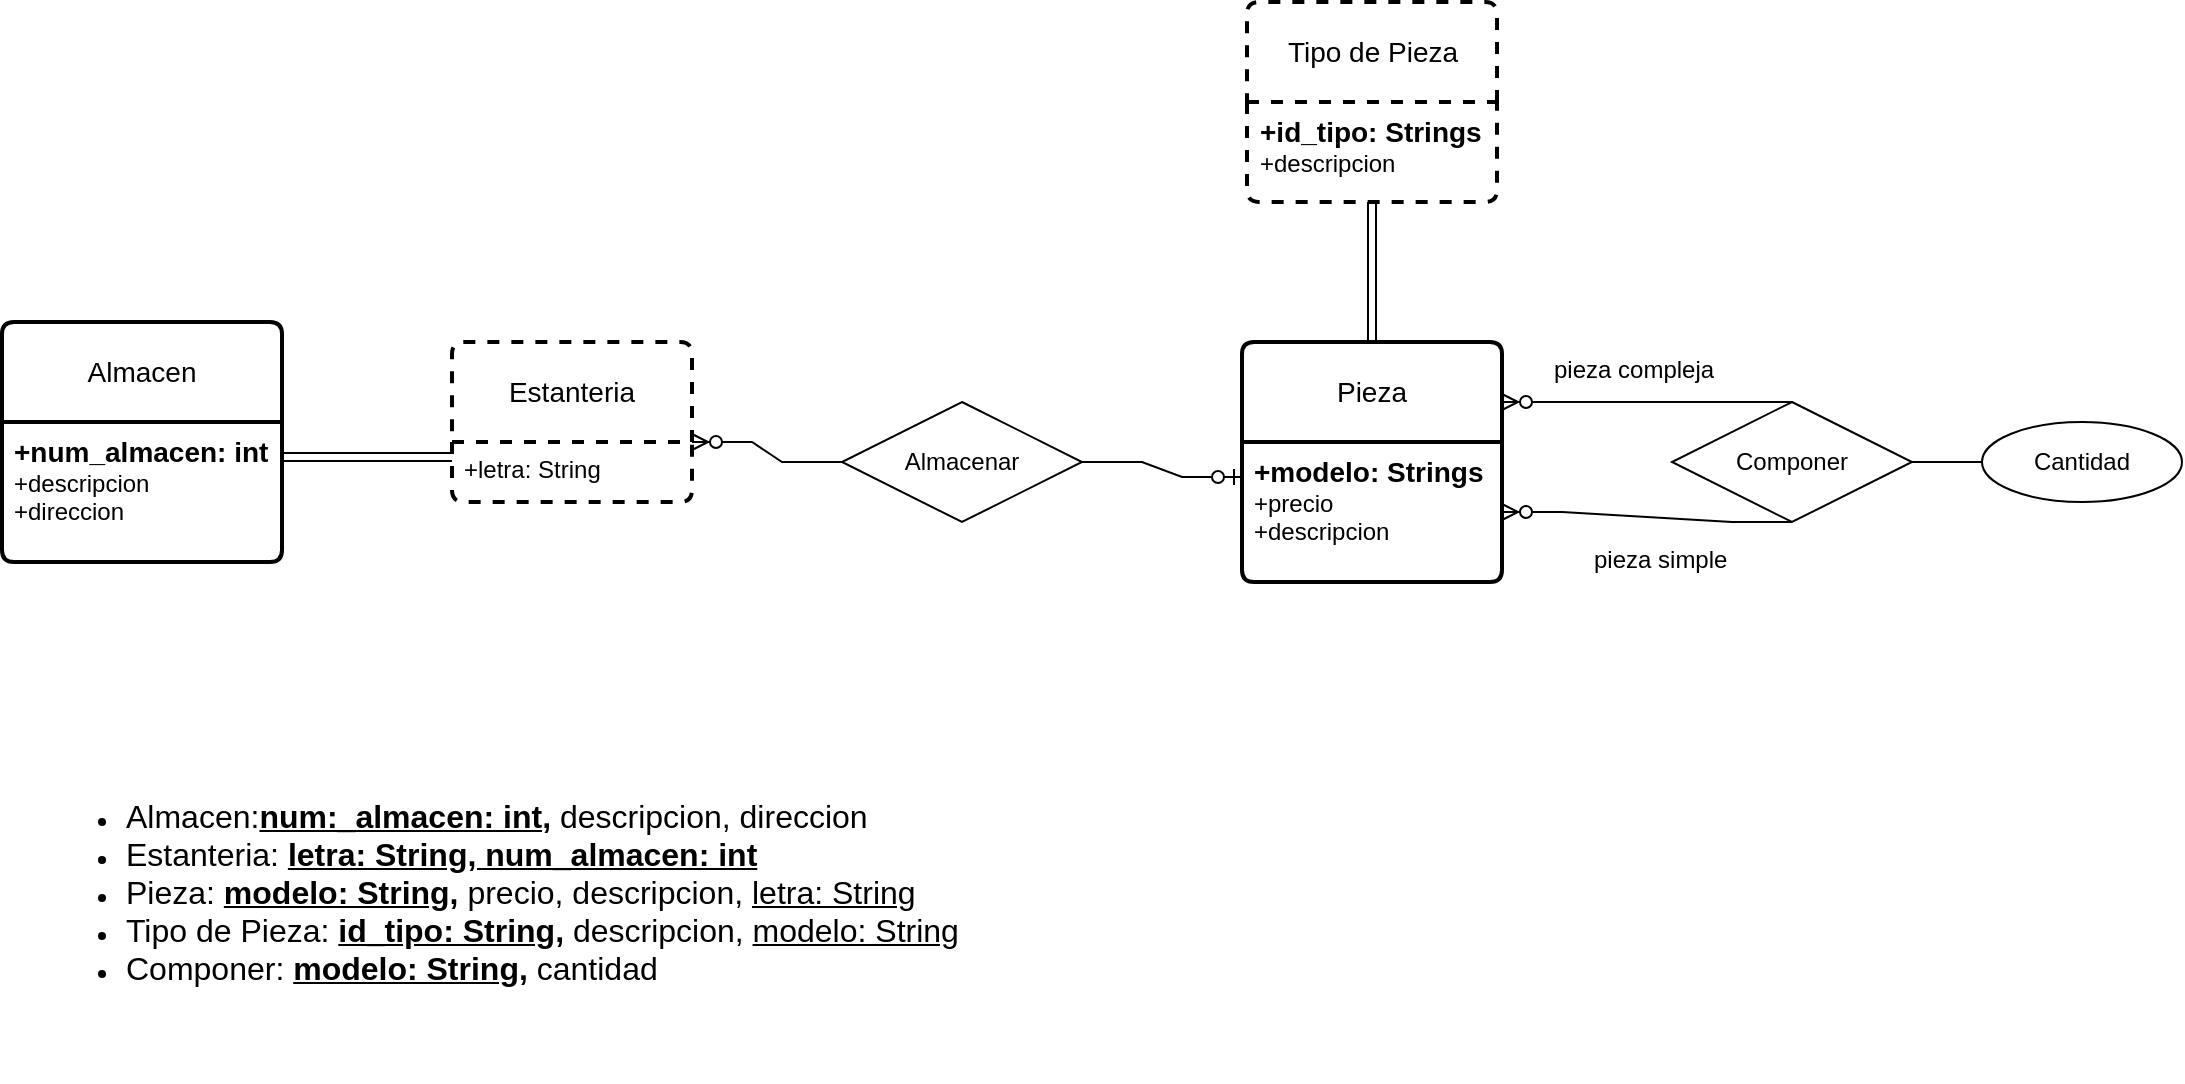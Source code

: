 <mxfile version="22.0.4" type="github">
  <diagram id="R2lEEEUBdFMjLlhIrx00" name="Page-1">
    <mxGraphModel dx="2870" dy="783" grid="1" gridSize="10" guides="1" tooltips="1" connect="1" arrows="1" fold="1" page="1" pageScale="1" pageWidth="850" pageHeight="1100" math="0" shadow="0" extFonts="Permanent Marker^https://fonts.googleapis.com/css?family=Permanent+Marker">
      <root>
        <mxCell id="0" />
        <mxCell id="1" parent="0" />
        <mxCell id="CkNiLpnLs1v-qGP9SVCa-1" value="Tipo de Pieza" style="swimlane;childLayout=stackLayout;horizontal=1;startSize=50;horizontalStack=0;rounded=1;fontSize=14;fontStyle=0;strokeWidth=2;resizeParent=0;resizeLast=1;shadow=0;dashed=1;align=center;arcSize=4;whiteSpace=wrap;html=1;" parent="1" vertex="1">
          <mxGeometry x="172.5" y="270" width="125" height="100" as="geometry" />
        </mxCell>
        <mxCell id="CkNiLpnLs1v-qGP9SVCa-2" value="&lt;font style=&quot;font-size: 14px;&quot;&gt;&lt;b&gt;+id_tipo: Strings&lt;br&gt;&lt;/b&gt;&lt;/font&gt;+descripcion" style="align=left;strokeColor=none;fillColor=none;spacingLeft=4;fontSize=12;verticalAlign=top;resizable=0;rotatable=0;part=1;html=1;" parent="CkNiLpnLs1v-qGP9SVCa-1" vertex="1">
          <mxGeometry y="50" width="125" height="50" as="geometry" />
        </mxCell>
        <mxCell id="KpDHvRkdpocZH4DY-AaO-1" value="Pieza" style="swimlane;childLayout=stackLayout;horizontal=1;startSize=50;horizontalStack=0;rounded=1;fontSize=14;fontStyle=0;strokeWidth=2;resizeParent=0;resizeLast=1;shadow=0;dashed=0;align=center;arcSize=4;whiteSpace=wrap;html=1;" parent="1" vertex="1">
          <mxGeometry x="170" y="440" width="130" height="120" as="geometry" />
        </mxCell>
        <mxCell id="KpDHvRkdpocZH4DY-AaO-2" value="&lt;font style=&quot;font-size: 14px;&quot;&gt;&lt;b&gt;+modelo: Strings&lt;br&gt;&lt;/b&gt;&lt;/font&gt;+precio&lt;br&gt;+descripcion" style="align=left;strokeColor=none;fillColor=none;spacingLeft=4;fontSize=12;verticalAlign=top;resizable=0;rotatable=0;part=1;html=1;" parent="KpDHvRkdpocZH4DY-AaO-1" vertex="1">
          <mxGeometry y="50" width="130" height="70" as="geometry" />
        </mxCell>
        <mxCell id="KpDHvRkdpocZH4DY-AaO-3" value="Estanteria" style="swimlane;childLayout=stackLayout;horizontal=1;startSize=50;horizontalStack=0;rounded=1;fontSize=14;fontStyle=0;strokeWidth=2;resizeParent=0;resizeLast=1;shadow=0;dashed=1;align=center;arcSize=4;whiteSpace=wrap;html=1;" parent="1" vertex="1">
          <mxGeometry x="-225" y="440" width="120" height="80" as="geometry" />
        </mxCell>
        <mxCell id="KpDHvRkdpocZH4DY-AaO-4" value="+letra: String" style="align=left;strokeColor=none;fillColor=none;spacingLeft=4;fontSize=12;verticalAlign=top;resizable=0;rotatable=0;part=1;html=1;" parent="KpDHvRkdpocZH4DY-AaO-3" vertex="1">
          <mxGeometry y="50" width="120" height="30" as="geometry" />
        </mxCell>
        <mxCell id="KpDHvRkdpocZH4DY-AaO-7" value="Componer" style="shape=rhombus;perimeter=rhombusPerimeter;whiteSpace=wrap;html=1;align=center;" parent="1" vertex="1">
          <mxGeometry x="385" y="470" width="120" height="60" as="geometry" />
        </mxCell>
        <mxCell id="KpDHvRkdpocZH4DY-AaO-8" value="Cantidad" style="ellipse;whiteSpace=wrap;html=1;align=center;" parent="1" vertex="1">
          <mxGeometry x="540" y="480" width="100" height="40" as="geometry" />
        </mxCell>
        <mxCell id="KpDHvRkdpocZH4DY-AaO-10" value="Almacenar" style="shape=rhombus;perimeter=rhombusPerimeter;whiteSpace=wrap;html=1;align=center;" parent="1" vertex="1">
          <mxGeometry x="-30" y="470" width="120" height="60" as="geometry" />
        </mxCell>
        <mxCell id="KpDHvRkdpocZH4DY-AaO-11" value="Almacen" style="swimlane;childLayout=stackLayout;horizontal=1;startSize=50;horizontalStack=0;rounded=1;fontSize=14;fontStyle=0;strokeWidth=2;resizeParent=0;resizeLast=1;shadow=0;dashed=0;align=center;arcSize=4;whiteSpace=wrap;html=1;" parent="1" vertex="1">
          <mxGeometry x="-450" y="430" width="140" height="120" as="geometry" />
        </mxCell>
        <mxCell id="KpDHvRkdpocZH4DY-AaO-12" value="&lt;font style=&quot;font-size: 14px;&quot;&gt;&lt;b&gt;+num_almacen: int&lt;br&gt;&lt;/b&gt;&lt;/font&gt;+descripcion&lt;br&gt;+direccion" style="align=left;strokeColor=none;fillColor=none;spacingLeft=4;fontSize=12;verticalAlign=top;resizable=0;rotatable=0;part=1;html=1;" parent="KpDHvRkdpocZH4DY-AaO-11" vertex="1">
          <mxGeometry y="50" width="140" height="70" as="geometry" />
        </mxCell>
        <mxCell id="KpDHvRkdpocZH4DY-AaO-13" value="" style="shape=link;html=1;rounded=0;exitX=0;exitY=0.25;exitDx=0;exitDy=0;entryX=1;entryY=0.25;entryDx=0;entryDy=0;" parent="1" source="KpDHvRkdpocZH4DY-AaO-4" target="KpDHvRkdpocZH4DY-AaO-12" edge="1">
          <mxGeometry width="100" relative="1" as="geometry">
            <mxPoint x="365" y="780" as="sourcePoint" />
            <mxPoint x="465" y="780" as="targetPoint" />
          </mxGeometry>
        </mxCell>
        <mxCell id="KpDHvRkdpocZH4DY-AaO-14" value="" style="edgeStyle=entityRelationEdgeStyle;fontSize=12;html=1;endArrow=ERzeroToOne;endFill=1;rounded=0;entryX=0;entryY=0.25;entryDx=0;entryDy=0;exitX=1;exitY=0.5;exitDx=0;exitDy=0;" parent="1" source="KpDHvRkdpocZH4DY-AaO-10" target="KpDHvRkdpocZH4DY-AaO-2" edge="1">
          <mxGeometry width="100" height="100" relative="1" as="geometry">
            <mxPoint x="-60" y="580" as="sourcePoint" />
            <mxPoint x="60" y="570" as="targetPoint" />
          </mxGeometry>
        </mxCell>
        <mxCell id="KpDHvRkdpocZH4DY-AaO-15" value="" style="edgeStyle=entityRelationEdgeStyle;fontSize=12;html=1;endArrow=ERzeroToMany;endFill=1;rounded=0;exitX=0;exitY=0.5;exitDx=0;exitDy=0;entryX=1;entryY=0;entryDx=0;entryDy=0;" parent="1" source="KpDHvRkdpocZH4DY-AaO-10" target="KpDHvRkdpocZH4DY-AaO-4" edge="1">
          <mxGeometry width="100" height="100" relative="1" as="geometry">
            <mxPoint x="130" y="525" as="sourcePoint" />
            <mxPoint x="430" y="530" as="targetPoint" />
          </mxGeometry>
        </mxCell>
        <mxCell id="KpDHvRkdpocZH4DY-AaO-16" value="" style="endArrow=none;html=1;rounded=0;entryX=0;entryY=0.5;entryDx=0;entryDy=0;exitX=1;exitY=0.5;exitDx=0;exitDy=0;" parent="1" source="KpDHvRkdpocZH4DY-AaO-7" target="KpDHvRkdpocZH4DY-AaO-8" edge="1">
          <mxGeometry relative="1" as="geometry">
            <mxPoint x="170" y="590" as="sourcePoint" />
            <mxPoint x="330" y="590" as="targetPoint" />
          </mxGeometry>
        </mxCell>
        <mxCell id="KpDHvRkdpocZH4DY-AaO-18" value="" style="edgeStyle=entityRelationEdgeStyle;fontSize=12;html=1;endArrow=ERzeroToMany;endFill=1;rounded=0;exitX=0.5;exitY=0;exitDx=0;exitDy=0;entryX=1;entryY=0.25;entryDx=0;entryDy=0;" parent="1" source="KpDHvRkdpocZH4DY-AaO-7" target="KpDHvRkdpocZH4DY-AaO-1" edge="1">
          <mxGeometry width="100" height="100" relative="1" as="geometry">
            <mxPoint x="300" y="470" as="sourcePoint" />
            <mxPoint x="490" y="440" as="targetPoint" />
          </mxGeometry>
        </mxCell>
        <mxCell id="KpDHvRkdpocZH4DY-AaO-20" value="pieza compleja" style="text;strokeColor=none;fillColor=none;spacingLeft=4;spacingRight=4;overflow=hidden;rotatable=0;points=[[0,0.5],[1,0.5]];portConstraint=eastwest;fontSize=12;whiteSpace=wrap;html=1;" parent="1" vertex="1">
          <mxGeometry x="320" y="440" width="110" height="30" as="geometry" />
        </mxCell>
        <mxCell id="KpDHvRkdpocZH4DY-AaO-21" value="" style="edgeStyle=entityRelationEdgeStyle;fontSize=12;html=1;endArrow=ERzeroToMany;endFill=1;rounded=0;entryX=1;entryY=0.5;entryDx=0;entryDy=0;exitX=0.5;exitY=1;exitDx=0;exitDy=0;" parent="1" source="KpDHvRkdpocZH4DY-AaO-7" target="KpDHvRkdpocZH4DY-AaO-2" edge="1">
          <mxGeometry width="100" height="100" relative="1" as="geometry">
            <mxPoint x="350" y="600" as="sourcePoint" />
            <mxPoint x="450" y="500" as="targetPoint" />
          </mxGeometry>
        </mxCell>
        <mxCell id="KpDHvRkdpocZH4DY-AaO-22" value="pieza simple" style="text;strokeColor=none;fillColor=none;spacingLeft=4;spacingRight=4;overflow=hidden;rotatable=0;points=[[0,0.5],[1,0.5]];portConstraint=eastwest;fontSize=12;whiteSpace=wrap;html=1;" parent="1" vertex="1">
          <mxGeometry x="340" y="535" width="110" height="30" as="geometry" />
        </mxCell>
        <mxCell id="KpDHvRkdpocZH4DY-AaO-23" value="" style="shape=link;html=1;rounded=0;exitX=0.5;exitY=1;exitDx=0;exitDy=0;entryX=0.5;entryY=0;entryDx=0;entryDy=0;" parent="1" source="CkNiLpnLs1v-qGP9SVCa-2" target="KpDHvRkdpocZH4DY-AaO-1" edge="1">
          <mxGeometry width="100" relative="1" as="geometry">
            <mxPoint x="340" y="790" as="sourcePoint" />
            <mxPoint x="420" y="790" as="targetPoint" />
          </mxGeometry>
        </mxCell>
        <mxCell id="MK6ImyS_hF1Hdaq6urwP-1" value="&lt;ul&gt;&lt;li&gt;&lt;span style=&quot;font-size: 16px;&quot;&gt;Almacen:&lt;u style=&quot;font-weight: bold;&quot;&gt;num:_almacen: int,&lt;/u&gt;&amp;nbsp;descripcion, direccion&lt;/span&gt;&lt;/li&gt;&lt;li&gt;&lt;span style=&quot;font-size: 16px;&quot;&gt;Estanteria: &lt;b&gt;&lt;u&gt;letra: String, num_almacen: int&lt;/u&gt;&lt;/b&gt;&lt;/span&gt;&lt;/li&gt;&lt;li&gt;&lt;span style=&quot;font-size: 16px;&quot;&gt;Pieza: &lt;u style=&quot;font-weight: bold;&quot;&gt;modelo: String,&lt;/u&gt;&amp;nbsp;precio, descripcion, &lt;u&gt;letra: String&lt;/u&gt;&lt;/span&gt;&lt;/li&gt;&lt;li&gt;&lt;span style=&quot;font-size: 16px;&quot;&gt;Tipo de Pieza: &lt;u style=&quot;font-weight: bold;&quot;&gt;id_tipo: String,&lt;/u&gt;&amp;nbsp;descripcion, &lt;u&gt;modelo: String&lt;/u&gt;&lt;/span&gt;&lt;/li&gt;&lt;li&gt;&lt;span style=&quot;font-size: 16px;&quot;&gt;Componer: &lt;u style=&quot;font-weight: bold;&quot;&gt;modelo: String,&lt;/u&gt;&amp;nbsp;cantidad&lt;/span&gt;&lt;/li&gt;&lt;/ul&gt;" style="text;strokeColor=none;fillColor=none;html=1;whiteSpace=wrap;verticalAlign=middle;overflow=hidden;" vertex="1" parent="1">
          <mxGeometry x="-430" y="620" width="640" height="190" as="geometry" />
        </mxCell>
      </root>
    </mxGraphModel>
  </diagram>
</mxfile>
